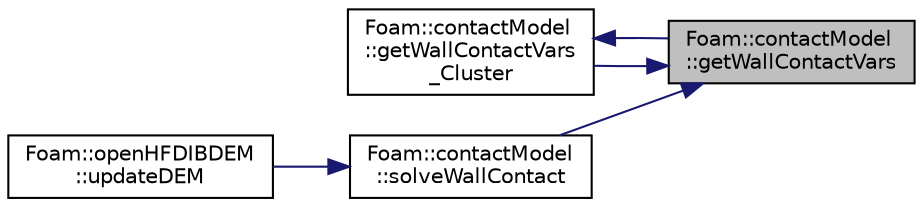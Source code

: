 digraph "Foam::contactModel::getWallContactVars"
{
 // LATEX_PDF_SIZE
  edge [fontname="Helvetica",fontsize="10",labelfontname="Helvetica",labelfontsize="10"];
  node [fontname="Helvetica",fontsize="10",shape=record];
  rankdir="RL";
  Node1 [label="Foam::contactModel\l::getWallContactVars",height=0.2,width=0.4,color="black", fillcolor="grey75", style="filled", fontcolor="black",tooltip=" "];
  Node1 -> Node2 [dir="back",color="midnightblue",fontsize="10",style="solid",fontname="Helvetica"];
  Node2 [label="Foam::contactModel\l::getWallContactVars\l_Cluster",height=0.2,width=0.4,color="black", fillcolor="white", style="filled",URL="$namespaceFoam_1_1contactModel.html#a63c79957b49d3cde697bb4791d1cc6b4",tooltip=" "];
  Node2 -> Node1 [dir="back",color="midnightblue",fontsize="10",style="solid",fontname="Helvetica"];
  Node1 -> Node3 [dir="back",color="midnightblue",fontsize="10",style="solid",fontname="Helvetica"];
  Node3 [label="Foam::contactModel\l::solveWallContact",height=0.2,width=0.4,color="black", fillcolor="white", style="filled",URL="$namespaceFoam_1_1contactModel.html#aff2224d04310d3d48f3221a9633dbff9",tooltip=" "];
  Node3 -> Node4 [dir="back",color="midnightblue",fontsize="10",style="solid",fontname="Helvetica"];
  Node4 [label="Foam::openHFDIBDEM\l::updateDEM",height=0.2,width=0.4,color="black", fillcolor="white", style="filled",URL="$classFoam_1_1openHFDIBDEM.html#a631520a4cab61268624eada0bb3497f0",tooltip=" "];
}
